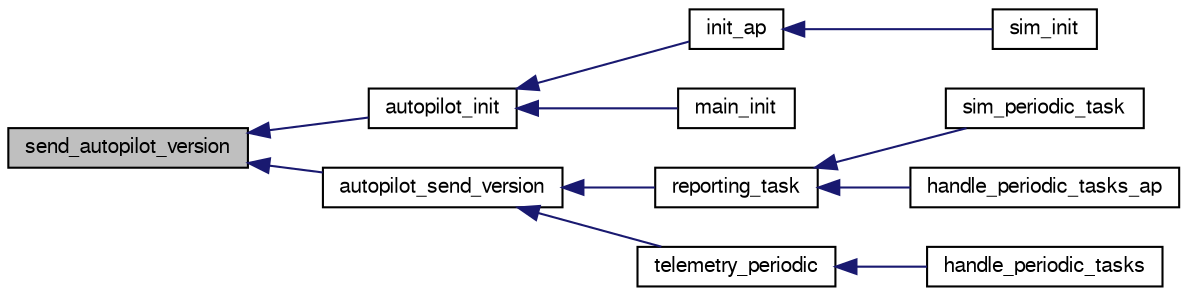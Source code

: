 digraph "send_autopilot_version"
{
  edge [fontname="FreeSans",fontsize="10",labelfontname="FreeSans",labelfontsize="10"];
  node [fontname="FreeSans",fontsize="10",shape=record];
  rankdir="LR";
  Node1 [label="send_autopilot_version",height=0.2,width=0.4,color="black", fillcolor="grey75", style="filled", fontcolor="black"];
  Node1 -> Node2 [dir="back",color="midnightblue",fontsize="10",style="solid",fontname="FreeSans"];
  Node2 [label="autopilot_init",height=0.2,width=0.4,color="black", fillcolor="white", style="filled",URL="$autopilot_8h.html#a9d3557653abfc3d4c428724b249f6d5e",tooltip="Autopilot initialization function. "];
  Node2 -> Node3 [dir="back",color="midnightblue",fontsize="10",style="solid",fontname="FreeSans"];
  Node3 [label="init_ap",height=0.2,width=0.4,color="black", fillcolor="white", style="filled",URL="$fixedwing_2main__ap_8h.html#a0913f0248fbbe56a5ec65e10e36c9f30"];
  Node3 -> Node4 [dir="back",color="midnightblue",fontsize="10",style="solid",fontname="FreeSans"];
  Node4 [label="sim_init",height=0.2,width=0.4,color="black", fillcolor="white", style="filled",URL="$sim__ap_8c.html#a739fbef2e03619a863b4d7fd8d0da157"];
  Node2 -> Node5 [dir="back",color="midnightblue",fontsize="10",style="solid",fontname="FreeSans"];
  Node5 [label="main_init",height=0.2,width=0.4,color="black", fillcolor="white", style="filled",URL="$rover_2main__ap_8h.html#a3719465edd56d2b587a6b340f29e4f90",tooltip="Main initialization. "];
  Node1 -> Node6 [dir="back",color="midnightblue",fontsize="10",style="solid",fontname="FreeSans"];
  Node6 [label="autopilot_send_version",height=0.2,width=0.4,color="black", fillcolor="white", style="filled",URL="$autopilot_8h.html#ac26e7b23b69d3d3dc0fd390fb96efdbb",tooltip="Report autopilot version on default downlink channel. "];
  Node6 -> Node7 [dir="back",color="midnightblue",fontsize="10",style="solid",fontname="FreeSans"];
  Node7 [label="reporting_task",height=0.2,width=0.4,color="black", fillcolor="white", style="filled",URL="$fixedwing_2main__ap_8h.html#a35e24bbf955d315ca24de207ead69ce2",tooltip="Send a series of initialisation messages followed by a stream of periodic ones. "];
  Node7 -> Node8 [dir="back",color="midnightblue",fontsize="10",style="solid",fontname="FreeSans"];
  Node8 [label="sim_periodic_task",height=0.2,width=0.4,color="black", fillcolor="white", style="filled",URL="$sim__ap_8c.html#a4f982dacbb35ccfc3e0fcaa64156a2a0"];
  Node7 -> Node9 [dir="back",color="midnightblue",fontsize="10",style="solid",fontname="FreeSans"];
  Node9 [label="handle_periodic_tasks_ap",height=0.2,width=0.4,color="black", fillcolor="white", style="filled",URL="$fixedwing_2main__ap_8h.html#a43fd973b44bcc2c2583cf8287048212f"];
  Node6 -> Node10 [dir="back",color="midnightblue",fontsize="10",style="solid",fontname="FreeSans"];
  Node10 [label="telemetry_periodic",height=0.2,width=0.4,color="black", fillcolor="white", style="filled",URL="$rover_2main__ap_8h.html#aa185a98f019b1142ec48cf954cabe858"];
  Node10 -> Node11 [dir="back",color="midnightblue",fontsize="10",style="solid",fontname="FreeSans"];
  Node11 [label="handle_periodic_tasks",height=0.2,width=0.4,color="black", fillcolor="white", style="filled",URL="$rover_2main__ap_8h.html#ab79bb049ce85bf2ed3a75c6b12c02bcb"];
}

